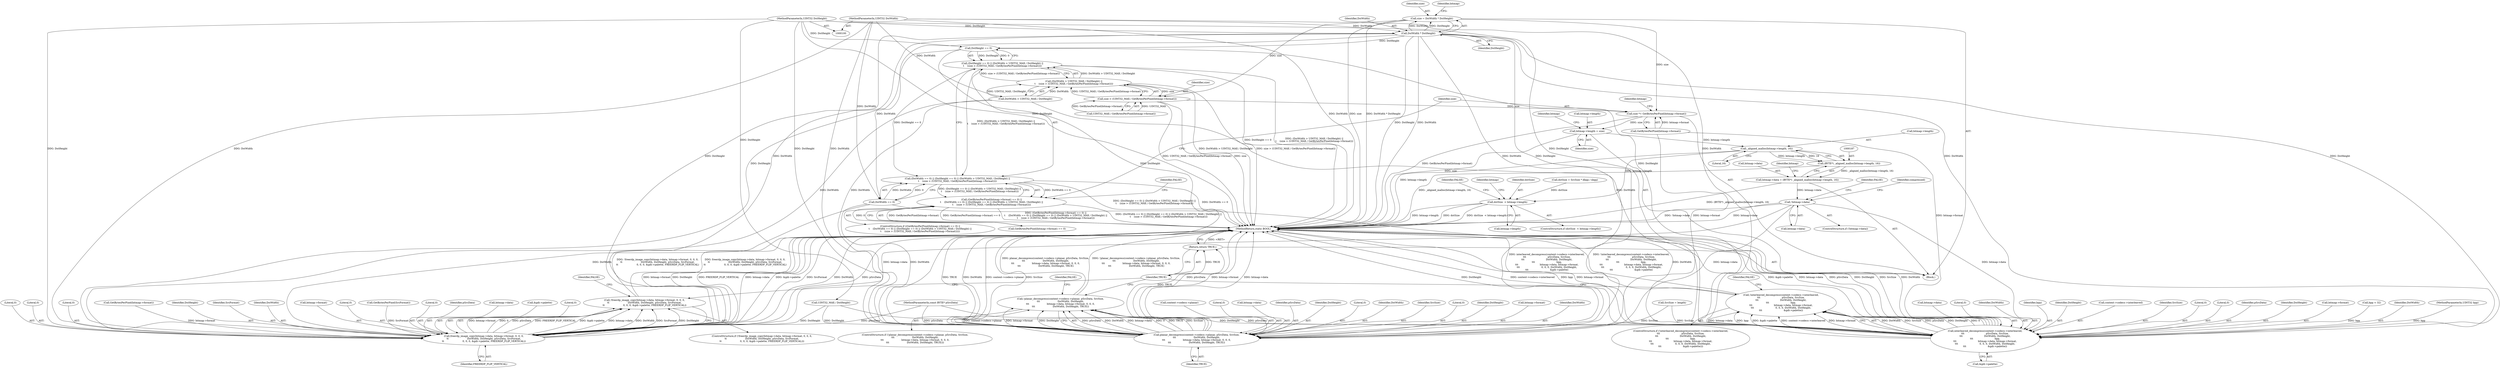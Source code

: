 digraph "0_FreeRDP_09b9d4f1994a674c4ec85b4947aa656eda1aed8a@integer" {
"1000122" [label="(Call,size = DstWidth * DstHeight)"];
"1000124" [label="(Call,DstWidth * DstHeight)"];
"1000104" [label="(MethodParameterIn,UINT32 DstWidth)"];
"1000105" [label="(MethodParameterIn,UINT32 DstHeight)"];
"1000161" [label="(Call,size > (UINT32_MAX / GetBytesPerPixel(bitmap->format)))"];
"1000155" [label="(Call,(DstWidth > UINT32_MAX / DstHeight) ||\n\t    (size > (UINT32_MAX / GetBytesPerPixel(bitmap->format))))"];
"1000151" [label="(Call,(DstHeight == 0) || (DstWidth > UINT32_MAX / DstHeight) ||\n\t    (size > (UINT32_MAX / GetBytesPerPixel(bitmap->format))))"];
"1000147" [label="(Call,(DstWidth == 0) || (DstHeight == 0) || (DstWidth > UINT32_MAX / DstHeight) ||\n\t    (size > (UINT32_MAX / GetBytesPerPixel(bitmap->format))))"];
"1000140" [label="(Call,(GetBytesPerPixel(bitmap->format) == 0) ||\n\t    (DstWidth == 0) || (DstHeight == 0) || (DstWidth > UINT32_MAX / DstHeight) ||\n\t    (size > (UINT32_MAX / GetBytesPerPixel(bitmap->format))))"];
"1000171" [label="(Call,size *= GetBytesPerPixel(bitmap->format))"];
"1000177" [label="(Call,bitmap->length = size)"];
"1000188" [label="(Call,_aligned_malloc(bitmap->length, 16))"];
"1000186" [label="(Call,(BYTE*) _aligned_malloc(bitmap->length, 16))"];
"1000182" [label="(Call,bitmap->data = (BYTE*) _aligned_malloc(bitmap->length, 16))"];
"1000194" [label="(Call,!bitmap->data)"];
"1000210" [label="(Call,interleaved_decompress(context->codecs->interleaved,\n\t\t\t                            pSrcData, SrcSize,\n\t\t\t                            DstWidth, DstHeight,\n\t\t\t                            bpp,\n\t\t\t                            bitmap->data, bitmap->format,\n\t\t\t                            0, 0, 0, DstWidth, DstHeight,\n\t\t\t                            &gdi->palette))"];
"1000209" [label="(Call,!interleaved_decompress(context->codecs->interleaved,\n\t\t\t                            pSrcData, SrcSize,\n\t\t\t                            DstWidth, DstHeight,\n\t\t\t                            bpp,\n\t\t\t                            bitmap->data, bitmap->format,\n\t\t\t                            0, 0, 0, DstWidth, DstHeight,\n\t\t\t                            &gdi->palette))"];
"1000242" [label="(Call,planar_decompress(context->codecs->planar, pSrcData, SrcSize,\n\t\t\t                       DstWidth, DstHeight,\n\t\t\t                       bitmap->data, bitmap->format, 0, 0, 0,\n\t\t\t                       DstWidth, DstHeight, TRUE))"];
"1000241" [label="(Call,!planar_decompress(context->codecs->planar, pSrcData, SrcSize,\n\t\t\t                       DstWidth, DstHeight,\n\t\t\t                       bitmap->data, bitmap->format, 0, 0, 0,\n\t\t\t                       DstWidth, DstHeight, TRUE))"];
"1000339" [label="(Return,return TRUE;)"];
"1000315" [label="(Call,freerdp_image_copy(bitmap->data, bitmap->format, 0, 0, 0,\n\t\t                        DstWidth, DstHeight, pSrcData, SrcFormat,\n\t\t                        0, 0, 0, &gdi->palette, FREERDP_FLIP_VERTICAL))"];
"1000314" [label="(Call,!freerdp_image_copy(bitmap->data, bitmap->format, 0, 0, 0,\n\t\t                        DstWidth, DstHeight, pSrcData, SrcFormat,\n\t\t                        0, 0, 0, &gdi->palette, FREERDP_FLIP_VERTICAL))"];
"1000306" [label="(Call,dstSize  < bitmap->length)"];
"1000182" [label="(Call,bitmap->data = (BYTE*) _aligned_malloc(bitmap->length, 16))"];
"1000242" [label="(Call,planar_decompress(context->codecs->planar, pSrcData, SrcSize,\n\t\t\t                       DstWidth, DstHeight,\n\t\t\t                       bitmap->data, bitmap->format, 0, 0, 0,\n\t\t\t                       DstWidth, DstHeight, TRUE))"];
"1000326" [label="(Identifier,DstHeight)"];
"1000243" [label="(Call,context->codecs->planar)"];
"1000315" [label="(Call,freerdp_image_copy(bitmap->data, bitmap->format, 0, 0, 0,\n\t\t                        DstWidth, DstHeight, pSrcData, SrcFormat,\n\t\t                        0, 0, 0, &gdi->palette, FREERDP_FLIP_VERTICAL))"];
"1000220" [label="(Identifier,bpp)"];
"1000258" [label="(Literal,0)"];
"1000151" [label="(Call,(DstHeight == 0) || (DstWidth > UINT32_MAX / DstHeight) ||\n\t    (size > (UINT32_MAX / GetBytesPerPixel(bitmap->format))))"];
"1000186" [label="(Call,(BYTE*) _aligned_malloc(bitmap->length, 16))"];
"1000314" [label="(Call,!freerdp_image_copy(bitmap->data, bitmap->format, 0, 0, 0,\n\t\t                        DstWidth, DstHeight, pSrcData, SrcFormat,\n\t\t                        0, 0, 0, &gdi->palette, FREERDP_FLIP_VERTICAL))"];
"1000232" [label="(Call,&gdi->palette)"];
"1000141" [label="(Call,GetBytesPerPixel(bitmap->format) == 0)"];
"1000210" [label="(Call,interleaved_decompress(context->codecs->interleaved,\n\t\t\t                            pSrcData, SrcSize,\n\t\t\t                            DstWidth, DstHeight,\n\t\t\t                            bpp,\n\t\t\t                            bitmap->data, bitmap->format,\n\t\t\t                            0, 0, 0, DstWidth, DstHeight,\n\t\t\t                            &gdi->palette))"];
"1000219" [label="(Identifier,DstHeight)"];
"1000156" [label="(Call,DstWidth > UINT32_MAX / DstHeight)"];
"1000211" [label="(Call,context->codecs->interleaved)"];
"1000124" [label="(Call,DstWidth * DstHeight)"];
"1000178" [label="(Call,bitmap->length)"];
"1000217" [label="(Identifier,SrcSize)"];
"1000240" [label="(ControlStructure,if (!planar_decompress(context->codecs->planar, pSrcData, SrcSize,\n\t\t\t                       DstWidth, DstHeight,\n\t\t\t                       bitmap->data, bitmap->format, 0, 0, 0,\n\t\t\t                       DstWidth, DstHeight, TRUE)))"];
"1000162" [label="(Identifier,size)"];
"1000265" [label="(Identifier,FALSE)"];
"1000228" [label="(Literal,0)"];
"1000241" [label="(Call,!planar_decompress(context->codecs->planar, pSrcData, SrcSize,\n\t\t\t                       DstWidth, DstHeight,\n\t\t\t                       bitmap->data, bitmap->format, 0, 0, 0,\n\t\t\t                       DstWidth, DstHeight, TRUE))"];
"1000195" [label="(Call,bitmap->data)"];
"1000179" [label="(Identifier,bitmap)"];
"1000306" [label="(Call,dstSize  < bitmap->length)"];
"1000170" [label="(Identifier,FALSE)"];
"1000313" [label="(ControlStructure,if (!freerdp_image_copy(bitmap->data, bitmap->format, 0, 0, 0,\n\t\t                        DstWidth, DstHeight, pSrcData, SrcFormat,\n\t\t                        0, 0, 0, &gdi->palette, FREERDP_FLIP_VERTICAL)))"];
"1000209" [label="(Call,!interleaved_decompress(context->codecs->interleaved,\n\t\t\t                            pSrcData, SrcSize,\n\t\t\t                            DstWidth, DstHeight,\n\t\t\t                            bpp,\n\t\t\t                            bitmap->data, bitmap->format,\n\t\t\t                            0, 0, 0, DstWidth, DstHeight,\n\t\t\t                            &gdi->palette))"];
"1000328" [label="(Identifier,SrcFormat)"];
"1000123" [label="(Identifier,size)"];
"1000227" [label="(Literal,0)"];
"1000325" [label="(Identifier,DstWidth)"];
"1000126" [label="(Identifier,DstHeight)"];
"1000319" [label="(Call,bitmap->format)"];
"1000177" [label="(Call,bitmap->length = size)"];
"1000252" [label="(Call,bitmap->data)"];
"1000331" [label="(Literal,0)"];
"1000248" [label="(Identifier,pSrcData)"];
"1000171" [label="(Call,size *= GetBytesPerPixel(bitmap->format))"];
"1000323" [label="(Literal,0)"];
"1000189" [label="(Call,bitmap->length)"];
"1000251" [label="(Identifier,DstHeight)"];
"1000340" [label="(Identifier,TRUE)"];
"1000161" [label="(Call,size > (UINT32_MAX / GetBytesPerPixel(bitmap->format)))"];
"1000216" [label="(Identifier,pSrcData)"];
"1000308" [label="(Call,bitmap->length)"];
"1000341" [label="(MethodReturn,static BOOL)"];
"1000263" [label="(Identifier,TRUE)"];
"1000192" [label="(Literal,16)"];
"1000260" [label="(Literal,0)"];
"1000231" [label="(Identifier,DstHeight)"];
"1000250" [label="(Identifier,DstWidth)"];
"1000224" [label="(Call,bitmap->format)"];
"1000330" [label="(Literal,0)"];
"1000122" [label="(Call,size = DstWidth * DstHeight)"];
"1000281" [label="(Call,GetBytesPerPixel(bitmap->format))"];
"1000249" [label="(Identifier,SrcSize)"];
"1000155" [label="(Call,(DstWidth > UINT32_MAX / DstHeight) ||\n\t    (size > (UINT32_MAX / GetBytesPerPixel(bitmap->format))))"];
"1000104" [label="(MethodParameterIn,UINT32 DstWidth)"];
"1000204" [label="(Call,bpp < 32)"];
"1000110" [label="(Block,)"];
"1000305" [label="(ControlStructure,if (dstSize  < bitmap->length))"];
"1000148" [label="(Call,DstWidth == 0)"];
"1000147" [label="(Call,(DstWidth == 0) || (DstHeight == 0) || (DstWidth > UINT32_MAX / DstHeight) ||\n\t    (size > (UINT32_MAX / GetBytesPerPixel(bitmap->format))))"];
"1000230" [label="(Identifier,DstWidth)"];
"1000183" [label="(Call,bitmap->data)"];
"1000103" [label="(MethodParameterIn,const BYTE* pSrcData)"];
"1000106" [label="(MethodParameterIn,UINT32 bpp)"];
"1000329" [label="(Literal,0)"];
"1000338" [label="(Identifier,FALSE)"];
"1000152" [label="(Call,DstHeight == 0)"];
"1000276" [label="(Call,GetBytesPerPixel(SrcFormat))"];
"1000317" [label="(Identifier,bitmap)"];
"1000105" [label="(MethodParameterIn,UINT32 DstHeight)"];
"1000336" [label="(Identifier,FREERDP_FLIP_VERTICAL)"];
"1000259" [label="(Literal,0)"];
"1000158" [label="(Call,UINT32_MAX / DstHeight)"];
"1000208" [label="(ControlStructure,if (!interleaved_decompress(context->codecs->interleaved,\n\t\t\t                            pSrcData, SrcSize,\n\t\t\t                            DstWidth, DstHeight,\n\t\t\t                            bpp,\n\t\t\t                            bitmap->data, bitmap->format,\n\t\t\t                            0, 0, 0, DstWidth, DstHeight,\n\t\t\t                            &gdi->palette)))"];
"1000262" [label="(Identifier,DstHeight)"];
"1000324" [label="(Literal,0)"];
"1000327" [label="(Identifier,pSrcData)"];
"1000139" [label="(ControlStructure,if ((GetBytesPerPixel(bitmap->format) == 0) ||\n\t    (DstWidth == 0) || (DstHeight == 0) || (DstWidth > UINT32_MAX / DstHeight) ||\n\t    (size > (UINT32_MAX / GetBytesPerPixel(bitmap->format)))))"];
"1000188" [label="(Call,_aligned_malloc(bitmap->length, 16))"];
"1000307" [label="(Identifier,dstSize)"];
"1000196" [label="(Identifier,bitmap)"];
"1000316" [label="(Call,bitmap->data)"];
"1000221" [label="(Call,bitmap->data)"];
"1000194" [label="(Call,!bitmap->data)"];
"1000332" [label="(Call,&gdi->palette)"];
"1000140" [label="(Call,(GetBytesPerPixel(bitmap->format) == 0) ||\n\t    (DstWidth == 0) || (DstHeight == 0) || (DstWidth > UINT32_MAX / DstHeight) ||\n\t    (size > (UINT32_MAX / GetBytesPerPixel(bitmap->format))))"];
"1000184" [label="(Identifier,bitmap)"];
"1000298" [label="(Call,dstSize = SrcSize * dbpp / sbpp)"];
"1000312" [label="(Identifier,FALSE)"];
"1000129" [label="(Identifier,bitmap)"];
"1000237" [label="(Identifier,FALSE)"];
"1000229" [label="(Literal,0)"];
"1000125" [label="(Identifier,DstWidth)"];
"1000112" [label="(Call,SrcSize = length)"];
"1000255" [label="(Call,bitmap->format)"];
"1000163" [label="(Call,UINT32_MAX / GetBytesPerPixel(bitmap->format))"];
"1000322" [label="(Literal,0)"];
"1000201" [label="(Identifier,compressed)"];
"1000261" [label="(Identifier,DstWidth)"];
"1000173" [label="(Call,GetBytesPerPixel(bitmap->format))"];
"1000218" [label="(Identifier,DstWidth)"];
"1000339" [label="(Return,return TRUE;)"];
"1000172" [label="(Identifier,size)"];
"1000199" [label="(Identifier,FALSE)"];
"1000193" [label="(ControlStructure,if (!bitmap->data))"];
"1000181" [label="(Identifier,size)"];
"1000122" -> "1000110"  [label="AST: "];
"1000122" -> "1000124"  [label="CFG: "];
"1000123" -> "1000122"  [label="AST: "];
"1000124" -> "1000122"  [label="AST: "];
"1000129" -> "1000122"  [label="CFG: "];
"1000122" -> "1000341"  [label="DDG: size"];
"1000122" -> "1000341"  [label="DDG: DstWidth * DstHeight"];
"1000124" -> "1000122"  [label="DDG: DstWidth"];
"1000124" -> "1000122"  [label="DDG: DstHeight"];
"1000122" -> "1000161"  [label="DDG: size"];
"1000122" -> "1000171"  [label="DDG: size"];
"1000124" -> "1000126"  [label="CFG: "];
"1000125" -> "1000124"  [label="AST: "];
"1000126" -> "1000124"  [label="AST: "];
"1000124" -> "1000341"  [label="DDG: DstHeight"];
"1000124" -> "1000341"  [label="DDG: DstWidth"];
"1000104" -> "1000124"  [label="DDG: DstWidth"];
"1000105" -> "1000124"  [label="DDG: DstHeight"];
"1000124" -> "1000148"  [label="DDG: DstWidth"];
"1000124" -> "1000152"  [label="DDG: DstHeight"];
"1000124" -> "1000210"  [label="DDG: DstWidth"];
"1000124" -> "1000210"  [label="DDG: DstHeight"];
"1000124" -> "1000242"  [label="DDG: DstWidth"];
"1000124" -> "1000242"  [label="DDG: DstHeight"];
"1000124" -> "1000315"  [label="DDG: DstWidth"];
"1000124" -> "1000315"  [label="DDG: DstHeight"];
"1000104" -> "1000100"  [label="AST: "];
"1000104" -> "1000341"  [label="DDG: DstWidth"];
"1000104" -> "1000148"  [label="DDG: DstWidth"];
"1000104" -> "1000156"  [label="DDG: DstWidth"];
"1000104" -> "1000210"  [label="DDG: DstWidth"];
"1000104" -> "1000242"  [label="DDG: DstWidth"];
"1000104" -> "1000315"  [label="DDG: DstWidth"];
"1000105" -> "1000100"  [label="AST: "];
"1000105" -> "1000341"  [label="DDG: DstHeight"];
"1000105" -> "1000152"  [label="DDG: DstHeight"];
"1000105" -> "1000158"  [label="DDG: DstHeight"];
"1000105" -> "1000210"  [label="DDG: DstHeight"];
"1000105" -> "1000242"  [label="DDG: DstHeight"];
"1000105" -> "1000315"  [label="DDG: DstHeight"];
"1000161" -> "1000155"  [label="AST: "];
"1000161" -> "1000163"  [label="CFG: "];
"1000162" -> "1000161"  [label="AST: "];
"1000163" -> "1000161"  [label="AST: "];
"1000155" -> "1000161"  [label="CFG: "];
"1000161" -> "1000341"  [label="DDG: UINT32_MAX / GetBytesPerPixel(bitmap->format)"];
"1000161" -> "1000341"  [label="DDG: size"];
"1000161" -> "1000155"  [label="DDG: size"];
"1000161" -> "1000155"  [label="DDG: UINT32_MAX / GetBytesPerPixel(bitmap->format)"];
"1000163" -> "1000161"  [label="DDG: UINT32_MAX"];
"1000163" -> "1000161"  [label="DDG: GetBytesPerPixel(bitmap->format)"];
"1000161" -> "1000171"  [label="DDG: size"];
"1000155" -> "1000151"  [label="AST: "];
"1000155" -> "1000156"  [label="CFG: "];
"1000156" -> "1000155"  [label="AST: "];
"1000151" -> "1000155"  [label="CFG: "];
"1000155" -> "1000341"  [label="DDG: DstWidth > UINT32_MAX / DstHeight"];
"1000155" -> "1000341"  [label="DDG: size > (UINT32_MAX / GetBytesPerPixel(bitmap->format))"];
"1000155" -> "1000151"  [label="DDG: DstWidth > UINT32_MAX / DstHeight"];
"1000155" -> "1000151"  [label="DDG: size > (UINT32_MAX / GetBytesPerPixel(bitmap->format))"];
"1000156" -> "1000155"  [label="DDG: DstWidth"];
"1000156" -> "1000155"  [label="DDG: UINT32_MAX / DstHeight"];
"1000151" -> "1000147"  [label="AST: "];
"1000151" -> "1000152"  [label="CFG: "];
"1000152" -> "1000151"  [label="AST: "];
"1000147" -> "1000151"  [label="CFG: "];
"1000151" -> "1000341"  [label="DDG: DstHeight == 0"];
"1000151" -> "1000341"  [label="DDG: (DstWidth > UINT32_MAX / DstHeight) ||\n\t    (size > (UINT32_MAX / GetBytesPerPixel(bitmap->format)))"];
"1000151" -> "1000147"  [label="DDG: DstHeight == 0"];
"1000151" -> "1000147"  [label="DDG: (DstWidth > UINT32_MAX / DstHeight) ||\n\t    (size > (UINT32_MAX / GetBytesPerPixel(bitmap->format)))"];
"1000152" -> "1000151"  [label="DDG: DstHeight"];
"1000152" -> "1000151"  [label="DDG: 0"];
"1000147" -> "1000140"  [label="AST: "];
"1000147" -> "1000148"  [label="CFG: "];
"1000148" -> "1000147"  [label="AST: "];
"1000140" -> "1000147"  [label="CFG: "];
"1000147" -> "1000341"  [label="DDG: (DstHeight == 0) || (DstWidth > UINT32_MAX / DstHeight) ||\n\t    (size > (UINT32_MAX / GetBytesPerPixel(bitmap->format)))"];
"1000147" -> "1000341"  [label="DDG: DstWidth == 0"];
"1000147" -> "1000140"  [label="DDG: DstWidth == 0"];
"1000147" -> "1000140"  [label="DDG: (DstHeight == 0) || (DstWidth > UINT32_MAX / DstHeight) ||\n\t    (size > (UINT32_MAX / GetBytesPerPixel(bitmap->format)))"];
"1000148" -> "1000147"  [label="DDG: DstWidth"];
"1000148" -> "1000147"  [label="DDG: 0"];
"1000140" -> "1000139"  [label="AST: "];
"1000140" -> "1000141"  [label="CFG: "];
"1000141" -> "1000140"  [label="AST: "];
"1000170" -> "1000140"  [label="CFG: "];
"1000172" -> "1000140"  [label="CFG: "];
"1000140" -> "1000341"  [label="DDG: GetBytesPerPixel(bitmap->format) == 0"];
"1000140" -> "1000341"  [label="DDG: (GetBytesPerPixel(bitmap->format) == 0) ||\n\t    (DstWidth == 0) || (DstHeight == 0) || (DstWidth > UINT32_MAX / DstHeight) ||\n\t    (size > (UINT32_MAX / GetBytesPerPixel(bitmap->format)))"];
"1000140" -> "1000341"  [label="DDG: (DstWidth == 0) || (DstHeight == 0) || (DstWidth > UINT32_MAX / DstHeight) ||\n\t    (size > (UINT32_MAX / GetBytesPerPixel(bitmap->format)))"];
"1000141" -> "1000140"  [label="DDG: GetBytesPerPixel(bitmap->format)"];
"1000141" -> "1000140"  [label="DDG: 0"];
"1000171" -> "1000110"  [label="AST: "];
"1000171" -> "1000173"  [label="CFG: "];
"1000172" -> "1000171"  [label="AST: "];
"1000173" -> "1000171"  [label="AST: "];
"1000179" -> "1000171"  [label="CFG: "];
"1000171" -> "1000341"  [label="DDG: GetBytesPerPixel(bitmap->format)"];
"1000173" -> "1000171"  [label="DDG: bitmap->format"];
"1000171" -> "1000177"  [label="DDG: size"];
"1000177" -> "1000110"  [label="AST: "];
"1000177" -> "1000181"  [label="CFG: "];
"1000178" -> "1000177"  [label="AST: "];
"1000181" -> "1000177"  [label="AST: "];
"1000184" -> "1000177"  [label="CFG: "];
"1000177" -> "1000341"  [label="DDG: size"];
"1000177" -> "1000188"  [label="DDG: bitmap->length"];
"1000188" -> "1000186"  [label="AST: "];
"1000188" -> "1000192"  [label="CFG: "];
"1000189" -> "1000188"  [label="AST: "];
"1000192" -> "1000188"  [label="AST: "];
"1000186" -> "1000188"  [label="CFG: "];
"1000188" -> "1000341"  [label="DDG: bitmap->length"];
"1000188" -> "1000186"  [label="DDG: bitmap->length"];
"1000188" -> "1000186"  [label="DDG: 16"];
"1000188" -> "1000306"  [label="DDG: bitmap->length"];
"1000186" -> "1000182"  [label="AST: "];
"1000187" -> "1000186"  [label="AST: "];
"1000182" -> "1000186"  [label="CFG: "];
"1000186" -> "1000341"  [label="DDG: _aligned_malloc(bitmap->length, 16)"];
"1000186" -> "1000182"  [label="DDG: _aligned_malloc(bitmap->length, 16)"];
"1000182" -> "1000110"  [label="AST: "];
"1000183" -> "1000182"  [label="AST: "];
"1000196" -> "1000182"  [label="CFG: "];
"1000182" -> "1000341"  [label="DDG: (BYTE*) _aligned_malloc(bitmap->length, 16)"];
"1000182" -> "1000194"  [label="DDG: bitmap->data"];
"1000194" -> "1000193"  [label="AST: "];
"1000194" -> "1000195"  [label="CFG: "];
"1000195" -> "1000194"  [label="AST: "];
"1000199" -> "1000194"  [label="CFG: "];
"1000201" -> "1000194"  [label="CFG: "];
"1000194" -> "1000341"  [label="DDG: !bitmap->data"];
"1000194" -> "1000341"  [label="DDG: bitmap->data"];
"1000194" -> "1000210"  [label="DDG: bitmap->data"];
"1000194" -> "1000242"  [label="DDG: bitmap->data"];
"1000194" -> "1000315"  [label="DDG: bitmap->data"];
"1000210" -> "1000209"  [label="AST: "];
"1000210" -> "1000232"  [label="CFG: "];
"1000211" -> "1000210"  [label="AST: "];
"1000216" -> "1000210"  [label="AST: "];
"1000217" -> "1000210"  [label="AST: "];
"1000218" -> "1000210"  [label="AST: "];
"1000219" -> "1000210"  [label="AST: "];
"1000220" -> "1000210"  [label="AST: "];
"1000221" -> "1000210"  [label="AST: "];
"1000224" -> "1000210"  [label="AST: "];
"1000227" -> "1000210"  [label="AST: "];
"1000228" -> "1000210"  [label="AST: "];
"1000229" -> "1000210"  [label="AST: "];
"1000230" -> "1000210"  [label="AST: "];
"1000231" -> "1000210"  [label="AST: "];
"1000232" -> "1000210"  [label="AST: "];
"1000209" -> "1000210"  [label="CFG: "];
"1000210" -> "1000341"  [label="DDG: &gdi->palette"];
"1000210" -> "1000341"  [label="DDG: bitmap->data"];
"1000210" -> "1000341"  [label="DDG: pSrcData"];
"1000210" -> "1000341"  [label="DDG: DstHeight"];
"1000210" -> "1000341"  [label="DDG: SrcSize"];
"1000210" -> "1000341"  [label="DDG: DstWidth"];
"1000210" -> "1000341"  [label="DDG: context->codecs->interleaved"];
"1000210" -> "1000341"  [label="DDG: bpp"];
"1000210" -> "1000341"  [label="DDG: bitmap->format"];
"1000210" -> "1000209"  [label="DDG: DstWidth"];
"1000210" -> "1000209"  [label="DDG: SrcSize"];
"1000210" -> "1000209"  [label="DDG: pSrcData"];
"1000210" -> "1000209"  [label="DDG: DstHeight"];
"1000210" -> "1000209"  [label="DDG: 0"];
"1000210" -> "1000209"  [label="DDG: bitmap->data"];
"1000210" -> "1000209"  [label="DDG: bpp"];
"1000210" -> "1000209"  [label="DDG: &gdi->palette"];
"1000210" -> "1000209"  [label="DDG: context->codecs->interleaved"];
"1000210" -> "1000209"  [label="DDG: bitmap->format"];
"1000103" -> "1000210"  [label="DDG: pSrcData"];
"1000112" -> "1000210"  [label="DDG: SrcSize"];
"1000156" -> "1000210"  [label="DDG: DstWidth"];
"1000148" -> "1000210"  [label="DDG: DstWidth"];
"1000158" -> "1000210"  [label="DDG: DstHeight"];
"1000152" -> "1000210"  [label="DDG: DstHeight"];
"1000204" -> "1000210"  [label="DDG: bpp"];
"1000106" -> "1000210"  [label="DDG: bpp"];
"1000173" -> "1000210"  [label="DDG: bitmap->format"];
"1000209" -> "1000208"  [label="AST: "];
"1000237" -> "1000209"  [label="CFG: "];
"1000340" -> "1000209"  [label="CFG: "];
"1000209" -> "1000341"  [label="DDG: !interleaved_decompress(context->codecs->interleaved,\n\t\t\t                            pSrcData, SrcSize,\n\t\t\t                            DstWidth, DstHeight,\n\t\t\t                            bpp,\n\t\t\t                            bitmap->data, bitmap->format,\n\t\t\t                            0, 0, 0, DstWidth, DstHeight,\n\t\t\t                            &gdi->palette)"];
"1000209" -> "1000341"  [label="DDG: interleaved_decompress(context->codecs->interleaved,\n\t\t\t                            pSrcData, SrcSize,\n\t\t\t                            DstWidth, DstHeight,\n\t\t\t                            bpp,\n\t\t\t                            bitmap->data, bitmap->format,\n\t\t\t                            0, 0, 0, DstWidth, DstHeight,\n\t\t\t                            &gdi->palette)"];
"1000242" -> "1000241"  [label="AST: "];
"1000242" -> "1000263"  [label="CFG: "];
"1000243" -> "1000242"  [label="AST: "];
"1000248" -> "1000242"  [label="AST: "];
"1000249" -> "1000242"  [label="AST: "];
"1000250" -> "1000242"  [label="AST: "];
"1000251" -> "1000242"  [label="AST: "];
"1000252" -> "1000242"  [label="AST: "];
"1000255" -> "1000242"  [label="AST: "];
"1000258" -> "1000242"  [label="AST: "];
"1000259" -> "1000242"  [label="AST: "];
"1000260" -> "1000242"  [label="AST: "];
"1000261" -> "1000242"  [label="AST: "];
"1000262" -> "1000242"  [label="AST: "];
"1000263" -> "1000242"  [label="AST: "];
"1000241" -> "1000242"  [label="CFG: "];
"1000242" -> "1000341"  [label="DDG: DstHeight"];
"1000242" -> "1000341"  [label="DDG: pSrcData"];
"1000242" -> "1000341"  [label="DDG: bitmap->format"];
"1000242" -> "1000341"  [label="DDG: bitmap->data"];
"1000242" -> "1000341"  [label="DDG: TRUE"];
"1000242" -> "1000341"  [label="DDG: DstWidth"];
"1000242" -> "1000341"  [label="DDG: context->codecs->planar"];
"1000242" -> "1000341"  [label="DDG: SrcSize"];
"1000242" -> "1000241"  [label="DDG: pSrcData"];
"1000242" -> "1000241"  [label="DDG: DstWidth"];
"1000242" -> "1000241"  [label="DDG: bitmap->data"];
"1000242" -> "1000241"  [label="DDG: 0"];
"1000242" -> "1000241"  [label="DDG: TRUE"];
"1000242" -> "1000241"  [label="DDG: SrcSize"];
"1000242" -> "1000241"  [label="DDG: context->codecs->planar"];
"1000242" -> "1000241"  [label="DDG: bitmap->format"];
"1000242" -> "1000241"  [label="DDG: DstHeight"];
"1000103" -> "1000242"  [label="DDG: pSrcData"];
"1000112" -> "1000242"  [label="DDG: SrcSize"];
"1000156" -> "1000242"  [label="DDG: DstWidth"];
"1000148" -> "1000242"  [label="DDG: DstWidth"];
"1000158" -> "1000242"  [label="DDG: DstHeight"];
"1000152" -> "1000242"  [label="DDG: DstHeight"];
"1000173" -> "1000242"  [label="DDG: bitmap->format"];
"1000242" -> "1000339"  [label="DDG: TRUE"];
"1000241" -> "1000240"  [label="AST: "];
"1000265" -> "1000241"  [label="CFG: "];
"1000340" -> "1000241"  [label="CFG: "];
"1000241" -> "1000341"  [label="DDG: planar_decompress(context->codecs->planar, pSrcData, SrcSize,\n\t\t\t                       DstWidth, DstHeight,\n\t\t\t                       bitmap->data, bitmap->format, 0, 0, 0,\n\t\t\t                       DstWidth, DstHeight, TRUE)"];
"1000241" -> "1000341"  [label="DDG: !planar_decompress(context->codecs->planar, pSrcData, SrcSize,\n\t\t\t                       DstWidth, DstHeight,\n\t\t\t                       bitmap->data, bitmap->format, 0, 0, 0,\n\t\t\t                       DstWidth, DstHeight, TRUE)"];
"1000339" -> "1000110"  [label="AST: "];
"1000339" -> "1000340"  [label="CFG: "];
"1000340" -> "1000339"  [label="AST: "];
"1000341" -> "1000339"  [label="CFG: "];
"1000339" -> "1000341"  [label="DDG: <RET>"];
"1000340" -> "1000339"  [label="DDG: TRUE"];
"1000315" -> "1000314"  [label="AST: "];
"1000315" -> "1000336"  [label="CFG: "];
"1000316" -> "1000315"  [label="AST: "];
"1000319" -> "1000315"  [label="AST: "];
"1000322" -> "1000315"  [label="AST: "];
"1000323" -> "1000315"  [label="AST: "];
"1000324" -> "1000315"  [label="AST: "];
"1000325" -> "1000315"  [label="AST: "];
"1000326" -> "1000315"  [label="AST: "];
"1000327" -> "1000315"  [label="AST: "];
"1000328" -> "1000315"  [label="AST: "];
"1000329" -> "1000315"  [label="AST: "];
"1000330" -> "1000315"  [label="AST: "];
"1000331" -> "1000315"  [label="AST: "];
"1000332" -> "1000315"  [label="AST: "];
"1000336" -> "1000315"  [label="AST: "];
"1000314" -> "1000315"  [label="CFG: "];
"1000315" -> "1000341"  [label="DDG: DstHeight"];
"1000315" -> "1000341"  [label="DDG: FREERDP_FLIP_VERTICAL"];
"1000315" -> "1000341"  [label="DDG: bitmap->data"];
"1000315" -> "1000341"  [label="DDG: bitmap->format"];
"1000315" -> "1000341"  [label="DDG: &gdi->palette"];
"1000315" -> "1000341"  [label="DDG: SrcFormat"];
"1000315" -> "1000341"  [label="DDG: DstWidth"];
"1000315" -> "1000341"  [label="DDG: pSrcData"];
"1000315" -> "1000314"  [label="DDG: bitmap->format"];
"1000315" -> "1000314"  [label="DDG: 0"];
"1000315" -> "1000314"  [label="DDG: pSrcData"];
"1000315" -> "1000314"  [label="DDG: FREERDP_FLIP_VERTICAL"];
"1000315" -> "1000314"  [label="DDG: &gdi->palette"];
"1000315" -> "1000314"  [label="DDG: bitmap->data"];
"1000315" -> "1000314"  [label="DDG: DstWidth"];
"1000315" -> "1000314"  [label="DDG: SrcFormat"];
"1000315" -> "1000314"  [label="DDG: DstHeight"];
"1000281" -> "1000315"  [label="DDG: bitmap->format"];
"1000156" -> "1000315"  [label="DDG: DstWidth"];
"1000148" -> "1000315"  [label="DDG: DstWidth"];
"1000158" -> "1000315"  [label="DDG: DstHeight"];
"1000152" -> "1000315"  [label="DDG: DstHeight"];
"1000103" -> "1000315"  [label="DDG: pSrcData"];
"1000276" -> "1000315"  [label="DDG: SrcFormat"];
"1000314" -> "1000313"  [label="AST: "];
"1000338" -> "1000314"  [label="CFG: "];
"1000340" -> "1000314"  [label="CFG: "];
"1000314" -> "1000341"  [label="DDG: freerdp_image_copy(bitmap->data, bitmap->format, 0, 0, 0,\n\t\t                        DstWidth, DstHeight, pSrcData, SrcFormat,\n\t\t                        0, 0, 0, &gdi->palette, FREERDP_FLIP_VERTICAL)"];
"1000314" -> "1000341"  [label="DDG: !freerdp_image_copy(bitmap->data, bitmap->format, 0, 0, 0,\n\t\t                        DstWidth, DstHeight, pSrcData, SrcFormat,\n\t\t                        0, 0, 0, &gdi->palette, FREERDP_FLIP_VERTICAL)"];
"1000306" -> "1000305"  [label="AST: "];
"1000306" -> "1000308"  [label="CFG: "];
"1000307" -> "1000306"  [label="AST: "];
"1000308" -> "1000306"  [label="AST: "];
"1000312" -> "1000306"  [label="CFG: "];
"1000317" -> "1000306"  [label="CFG: "];
"1000306" -> "1000341"  [label="DDG: dstSize"];
"1000306" -> "1000341"  [label="DDG: dstSize  < bitmap->length"];
"1000306" -> "1000341"  [label="DDG: bitmap->length"];
"1000298" -> "1000306"  [label="DDG: dstSize"];
}

